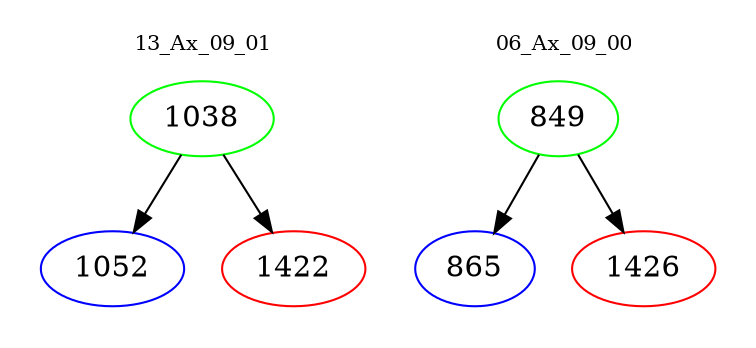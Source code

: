 digraph{
subgraph cluster_0 {
color = white
label = "13_Ax_09_01";
fontsize=10;
T0_1038 [label="1038", color="green"]
T0_1038 -> T0_1052 [color="black"]
T0_1052 [label="1052", color="blue"]
T0_1038 -> T0_1422 [color="black"]
T0_1422 [label="1422", color="red"]
}
subgraph cluster_1 {
color = white
label = "06_Ax_09_00";
fontsize=10;
T1_849 [label="849", color="green"]
T1_849 -> T1_865 [color="black"]
T1_865 [label="865", color="blue"]
T1_849 -> T1_1426 [color="black"]
T1_1426 [label="1426", color="red"]
}
}

